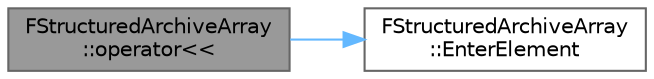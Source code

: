digraph "FStructuredArchiveArray::operator&lt;&lt;"
{
 // INTERACTIVE_SVG=YES
 // LATEX_PDF_SIZE
  bgcolor="transparent";
  edge [fontname=Helvetica,fontsize=10,labelfontname=Helvetica,labelfontsize=10];
  node [fontname=Helvetica,fontsize=10,shape=box,height=0.2,width=0.4];
  rankdir="LR";
  Node1 [id="Node000001",label="FStructuredArchiveArray\l::operator\<\<",height=0.2,width=0.4,color="gray40", fillcolor="grey60", style="filled", fontcolor="black",tooltip=" "];
  Node1 -> Node2 [id="edge1_Node000001_Node000002",color="steelblue1",style="solid",tooltip=" "];
  Node2 [id="Node000002",label="FStructuredArchiveArray\l::EnterElement",height=0.2,width=0.4,color="grey40", fillcolor="white", style="filled",URL="$da/dad/classFStructuredArchiveArray.html#aaa21286a3575d6d7626af339a6a8fcb6",tooltip=" "];
}
